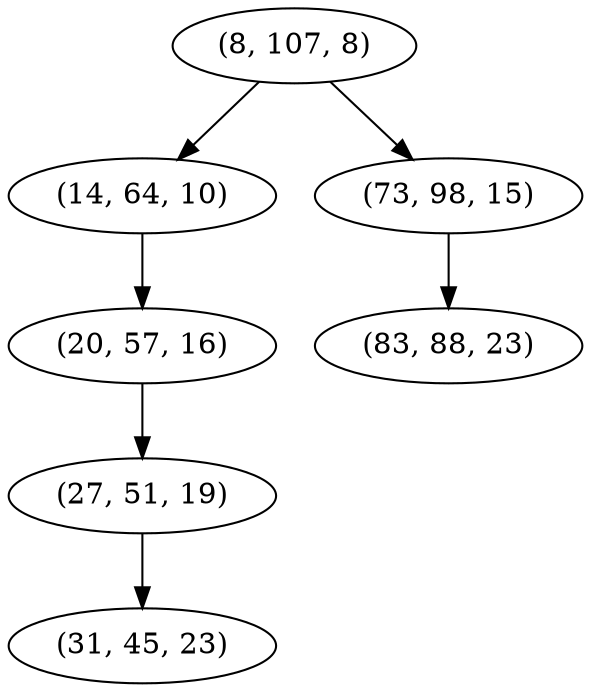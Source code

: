 digraph tree {
    "(8, 107, 8)";
    "(14, 64, 10)";
    "(20, 57, 16)";
    "(27, 51, 19)";
    "(31, 45, 23)";
    "(73, 98, 15)";
    "(83, 88, 23)";
    "(8, 107, 8)" -> "(14, 64, 10)";
    "(8, 107, 8)" -> "(73, 98, 15)";
    "(14, 64, 10)" -> "(20, 57, 16)";
    "(20, 57, 16)" -> "(27, 51, 19)";
    "(27, 51, 19)" -> "(31, 45, 23)";
    "(73, 98, 15)" -> "(83, 88, 23)";
}
